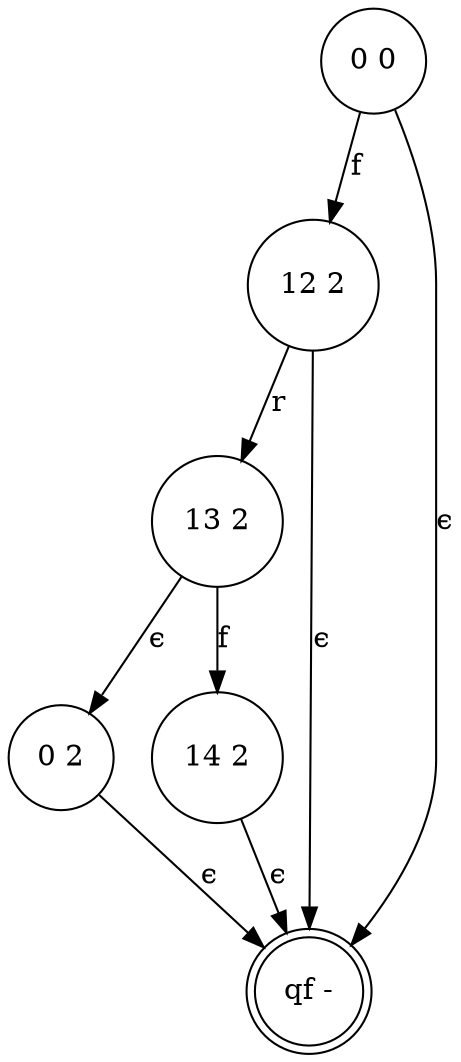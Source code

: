 digraph 4 {
	"12 2" [shape=circle]
	"13 2" [shape=circle]
	"0 2" [shape=circle]
	"14 2" [shape=circle]
	"qf -" [shape=doublecircle]
	"0 0" [shape=circle]
	"12 2" -> "13 2" [label=r]
	"13 2" -> "0 2" [label="ϵ"]
	"13 2" -> "14 2" [label=f]
	"12 2" -> "qf -" [label="ϵ"]
	"0 2" -> "qf -" [label="ϵ"]
	"14 2" -> "qf -" [label="ϵ"]
	"0 0" -> "12 2" [label=f]
	"0 0" -> "qf -" [label="ϵ"]
}

